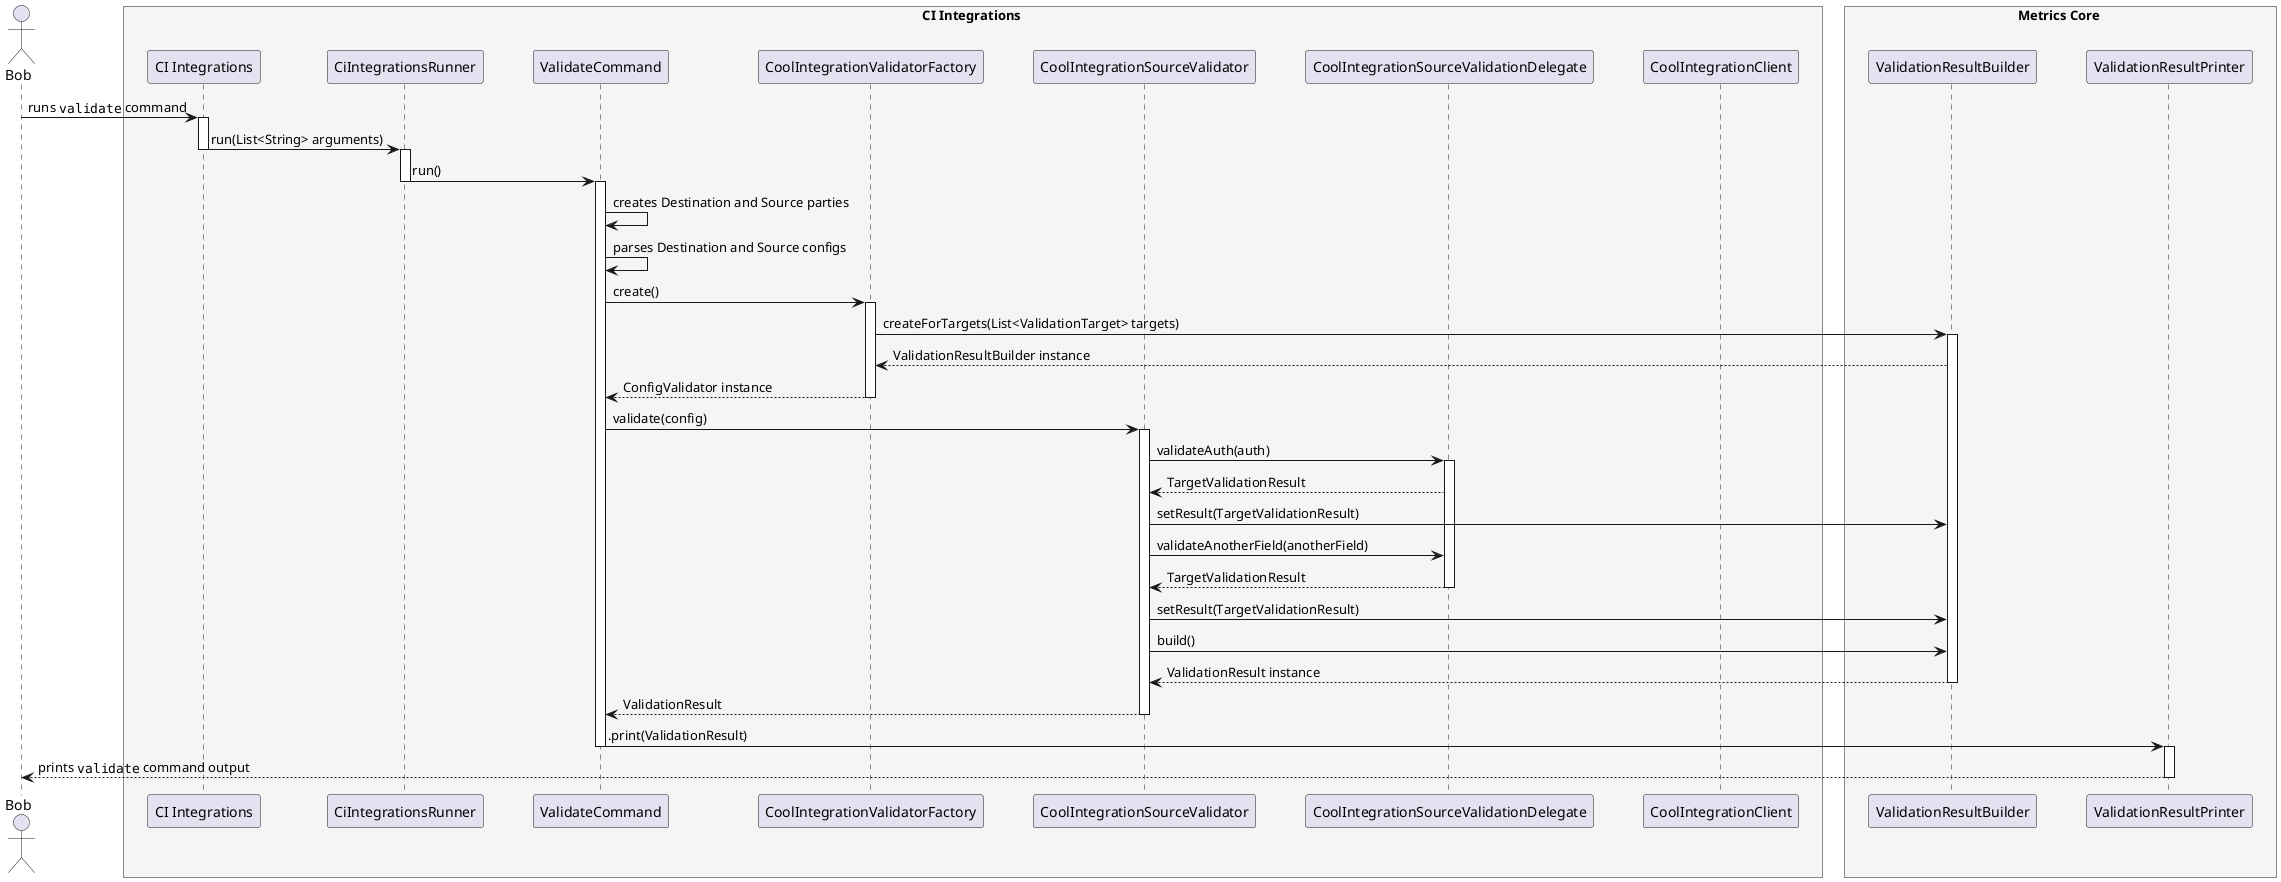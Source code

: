 @startuml config_validator_sequence_diagram

skinparam ParticipantPadding 20
skinparam BoxPadding 10

actor Bob

box CI Integrations #whiteSmoke

participant "CI Integrations"
participant CiIntegrationsRunner
participant ValidateCommand
participant CoolIntegrationValidatorFactory
participant CoolIntegrationSourceValidator
participant CoolIntegrationSourceValidationDelegate
participant CoolIntegrationClient

end box

box Metrics Core #whiteSmoke

participant ValidationResultBuilder
participant ValidationResultPrinter

end box

Bob -> "CI Integrations" : runs ""validate"" command
activate "CI Integrations"

"CI Integrations" -> CiIntegrationsRunner: run(List<String> arguments)
deactivate "CI Integrations"
activate CiIntegrationsRunner

CiIntegrationsRunner -> ValidateCommand: run()
deactivate CiIntegrationsRunner
activate ValidateCommand

ValidateCommand -> ValidateCommand : creates Destination and Source parties
ValidateCommand -> ValidateCommand : parses Destination and Source configs

ValidateCommand -> CoolIntegrationValidatorFactory : create()
activate CoolIntegrationValidatorFactory

CoolIntegrationValidatorFactory -> ValidationResultBuilder : createForTargets(List<ValidationTarget> targets)
activate ValidationResultBuilder

ValidationResultBuilder --> CoolIntegrationValidatorFactory : ValidationResultBuilder instance

CoolIntegrationValidatorFactory --> ValidateCommand : ConfigValidator instance
deactivate CoolIntegrationValidatorFactory

ValidateCommand -> CoolIntegrationSourceValidator : validate(config)
activate CoolIntegrationSourceValidator

CoolIntegrationSourceValidator -> CoolIntegrationSourceValidationDelegate : validateAuth(auth)
activate CoolIntegrationSourceValidationDelegate

CoolIntegrationSourceValidationDelegate --> CoolIntegrationSourceValidator : TargetValidationResult
CoolIntegrationSourceValidator -> ValidationResultBuilder : setResult(TargetValidationResult)

CoolIntegrationSourceValidator -> CoolIntegrationSourceValidationDelegate : validateAnotherField(anotherField)
deactivate CoolIntegrationClient

CoolIntegrationSourceValidationDelegate --> CoolIntegrationSourceValidator : TargetValidationResult
deactivate CoolIntegrationSourceValidationDelegate

CoolIntegrationSourceValidator -> ValidationResultBuilder : setResult(TargetValidationResult)
CoolIntegrationSourceValidator -> ValidationResultBuilder : build()
ValidationResultBuilder --> CoolIntegrationSourceValidator : ValidationResult instance
deactivate ValidationResultBuilder

CoolIntegrationSourceValidator --> ValidateCommand : ValidationResult
deactivate CoolIntegrationSourceValidator

ValidateCommand -> ValidationResultPrinter : .print(ValidationResult)
deactivate ValidateCommand
activate ValidationResultPrinter

ValidationResultPrinter --> Bob : prints ""validate"" command output
deactivate ValidationResultPrinter

@enduml
